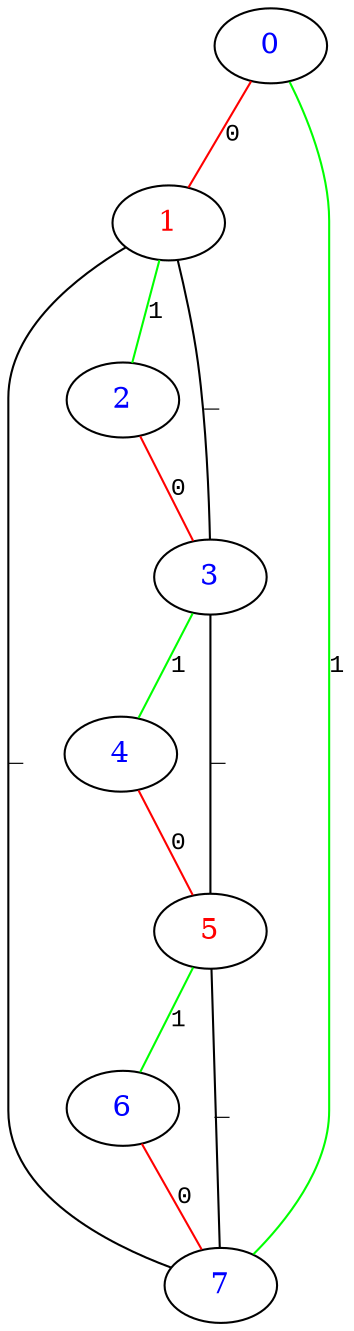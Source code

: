 graph G {
0 [fontcolor="#0000FFFF", label="4"];
1 [fontcolor="#FF0000FF", label="1"];
2 [fontcolor="#0000FFFF", label="3"];
3 [fontcolor="#0000FFFF", label="6"];
4 [fontcolor="#FF0000FF", label="5"];
5 [fontcolor="#0000FFFF", label="0"];
6 [fontcolor="#0000FFFF", label="7"];
7 [fontcolor="#0000FFFF", label="2"];
2 -- 0 [ color="#00FF00FF", label="1", fontname="Courier New",  fontsize=12];
0 -- 4 [ color="#FF0000FF", label="0", fontname="Courier New",  fontsize=12];
5 -- 1 [ color="#FF0000FF", label="0", fontname="Courier New",  fontsize=12];
1 -- 2 [ label="_", fontname="Courier New",  fontsize=12];
1 -- 6 [ label="_", fontname="Courier New",  fontsize=12];
1 -- 7 [ color="#00FF00FF", label="1", fontname="Courier New",  fontsize=12];
7 -- 2 [ color="#FF0000FF", label="0", fontname="Courier New",  fontsize=12];
2 -- 4 [ label="_", fontname="Courier New",  fontsize=12];
4 -- 3 [ color="#00FF00FF", label="1", fontname="Courier New",  fontsize=12];
3 -- 6 [ color="#FF0000FF", label="0", fontname="Courier New",  fontsize=12];
4 -- 6 [ label="_", fontname="Courier New",  fontsize=12];
5 -- 6 [ color="#00FF00FF", label="1", fontname="Courier New",  fontsize=12];
}
